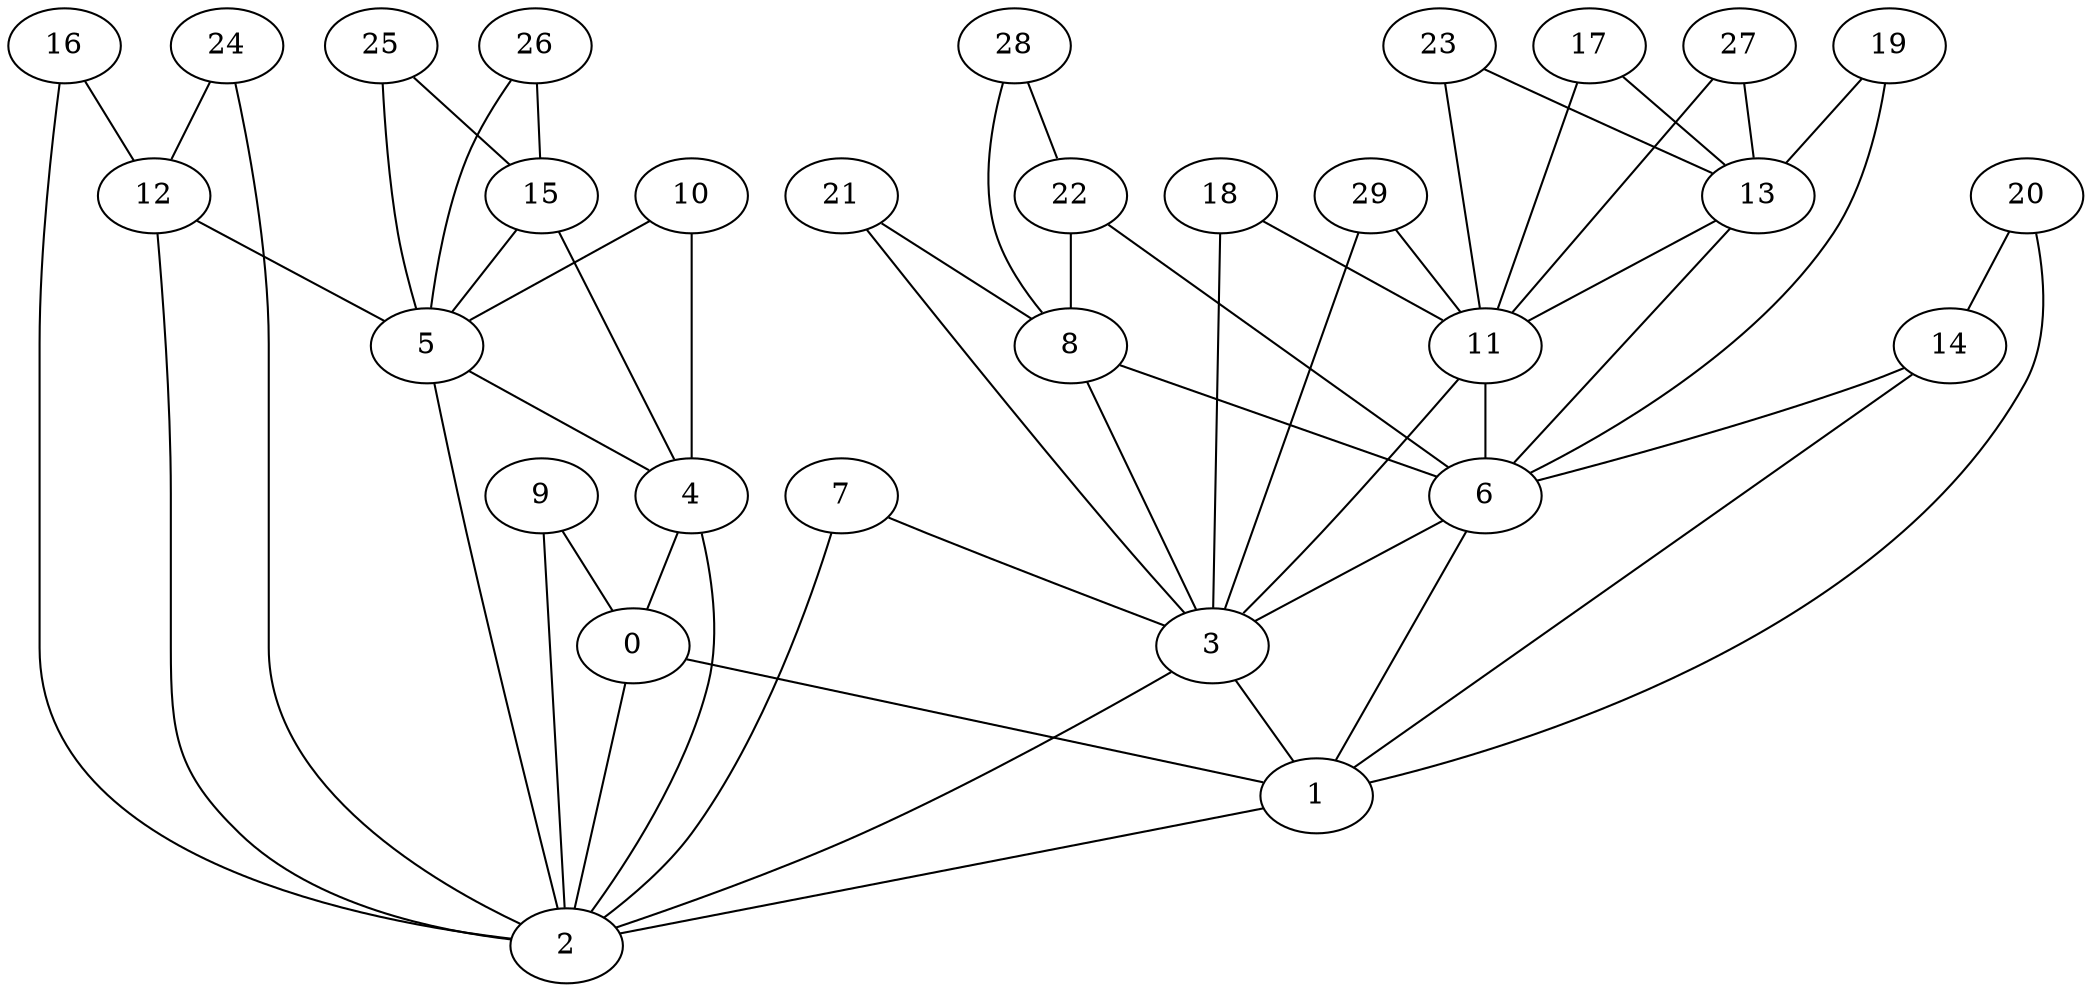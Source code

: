 graph {
	0 [label=0]
	1 [label=1]
	2 [label=2]
	3 [label=3]
	4 [label=4]
	5 [label=5]
	6 [label=6]
	7 [label=7]
	8 [label=8]
	9 [label=9]
	10 [label=10]
	11 [label=11]
	12 [label=12]
	13 [label=13]
	14 [label=14]
	15 [label=15]
	16 [label=16]
	17 [label=17]
	18 [label=18]
	19 [label=19]
	20 [label=20]
	21 [label=21]
	22 [label=22]
	23 [label=23]
	24 [label=24]
	25 [label=25]
	26 [label=26]
	27 [label=27]
	28 [label=28]
	29 [label=29]
	0 -- 1
	1 -- 2
	2 -- 0
	3 -- 1
	3 -- 2
	4 -- 2
	4 -- 0
	5 -- 4
	5 -- 2
	6 -- 3
	6 -- 1
	7 -- 3
	7 -- 2
	8 -- 6
	8 -- 3
	9 -- 2
	9 -- 0
	10 -- 5
	10 -- 4
	11 -- 6
	11 -- 3
	12 -- 5
	12 -- 2
	13 -- 11
	13 -- 6
	14 -- 6
	14 -- 1
	15 -- 5
	15 -- 4
	16 -- 12
	16 -- 2
	17 -- 13
	17 -- 11
	18 -- 11
	18 -- 3
	19 -- 13
	19 -- 6
	20 -- 14
	20 -- 1
	21 -- 8
	21 -- 3
	22 -- 8
	22 -- 6
	23 -- 13
	23 -- 11
	24 -- 12
	24 -- 2
	25 -- 15
	25 -- 5
	26 -- 15
	26 -- 5
	27 -- 13
	27 -- 11
	28 -- 22
	28 -- 8
	29 -- 11
	29 -- 3
}